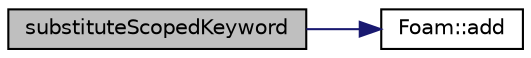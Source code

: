 digraph "substituteScopedKeyword"
{
  bgcolor="transparent";
  edge [fontname="Helvetica",fontsize="10",labelfontname="Helvetica",labelfontsize="10"];
  node [fontname="Helvetica",fontsize="10",shape=record];
  rankdir="LR";
  Node1 [label="substituteScopedKeyword",height=0.2,width=0.4,color="black", fillcolor="grey75", style="filled", fontcolor="black"];
  Node1 -> Node2 [color="midnightblue",fontsize="10",style="solid",fontname="Helvetica"];
  Node2 [label="Foam::add",height=0.2,width=0.4,color="black",URL="$a10675.html#a8d90b63d17d5d750735638b24d06454c"];
}
